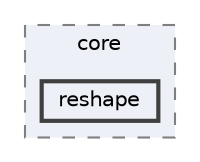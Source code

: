 digraph "env/lib/python3.12/site-packages/pandas/core/reshape"
{
 // LATEX_PDF_SIZE
  bgcolor="transparent";
  edge [fontname=Helvetica,fontsize=10,labelfontname=Helvetica,labelfontsize=10];
  node [fontname=Helvetica,fontsize=10,shape=box,height=0.2,width=0.4];
  compound=true
  subgraph clusterdir_31792a3007890580b4f4b8320b76944b {
    graph [ bgcolor="#edf0f7", pencolor="grey50", label="core", fontname=Helvetica,fontsize=10 style="filled,dashed", URL="dir_31792a3007890580b4f4b8320b76944b.html",tooltip=""]
  dir_5d1232c6512b9482f1ad9cc7f8047ef3 [label="reshape", fillcolor="#edf0f7", color="grey25", style="filled,bold", URL="dir_5d1232c6512b9482f1ad9cc7f8047ef3.html",tooltip=""];
  }
}
